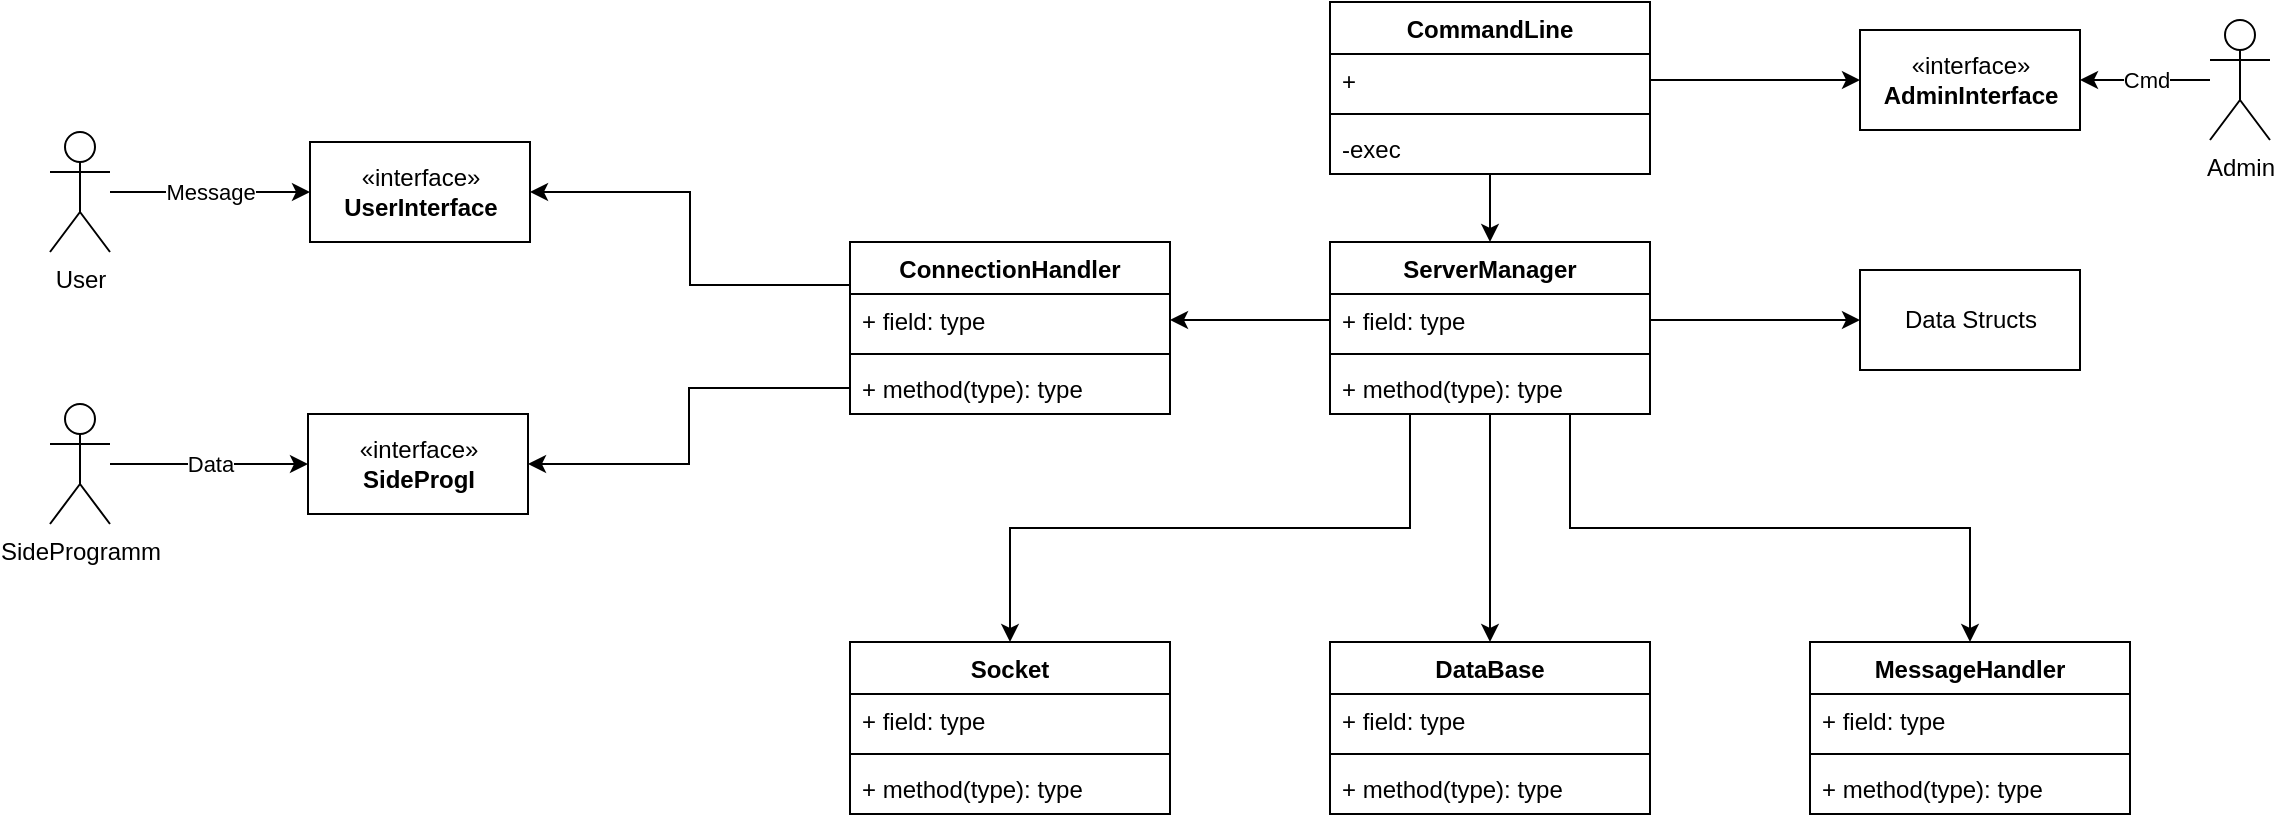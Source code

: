 <mxfile version="17.4.0" type="device"><diagram id="6jTg9z4jIEwQyFaRCjlt" name="Page-1"><mxGraphModel dx="2700" dy="1115" grid="1" gridSize="10" guides="1" tooltips="1" connect="1" arrows="1" fold="1" page="1" pageScale="1" pageWidth="827" pageHeight="1169" math="0" shadow="0"><root><mxCell id="0"/><mxCell id="1" parent="0"/><mxCell id="UfgQWl0zo4f63FpA1KGc-21" style="edgeStyle=orthogonalEdgeStyle;rounded=0;orthogonalLoop=1;jettySize=auto;html=1;entryX=0.5;entryY=0;entryDx=0;entryDy=0;" edge="1" parent="1" source="UfgQWl0zo4f63FpA1KGc-4" target="UfgQWl0zo4f63FpA1KGc-17"><mxGeometry relative="1" as="geometry"/></mxCell><mxCell id="UfgQWl0zo4f63FpA1KGc-4" value="CommandLine" style="swimlane;fontStyle=1;align=center;verticalAlign=top;childLayout=stackLayout;horizontal=1;startSize=26;horizontalStack=0;resizeParent=1;resizeParentMax=0;resizeLast=0;collapsible=1;marginBottom=0;" vertex="1" parent="1"><mxGeometry x="240" y="200" width="160" height="86" as="geometry"/></mxCell><mxCell id="UfgQWl0zo4f63FpA1KGc-5" value="+ " style="text;strokeColor=none;fillColor=none;align=left;verticalAlign=top;spacingLeft=4;spacingRight=4;overflow=hidden;rotatable=0;points=[[0,0.5],[1,0.5]];portConstraint=eastwest;" vertex="1" parent="UfgQWl0zo4f63FpA1KGc-4"><mxGeometry y="26" width="160" height="26" as="geometry"/></mxCell><mxCell id="UfgQWl0zo4f63FpA1KGc-6" value="" style="line;strokeWidth=1;fillColor=none;align=left;verticalAlign=middle;spacingTop=-1;spacingLeft=3;spacingRight=3;rotatable=0;labelPosition=right;points=[];portConstraint=eastwest;" vertex="1" parent="UfgQWl0zo4f63FpA1KGc-4"><mxGeometry y="52" width="160" height="8" as="geometry"/></mxCell><mxCell id="UfgQWl0zo4f63FpA1KGc-7" value="-exec" style="text;strokeColor=none;fillColor=none;align=left;verticalAlign=top;spacingLeft=4;spacingRight=4;overflow=hidden;rotatable=0;points=[[0,0.5],[1,0.5]];portConstraint=eastwest;" vertex="1" parent="UfgQWl0zo4f63FpA1KGc-4"><mxGeometry y="60" width="160" height="26" as="geometry"/></mxCell><mxCell id="UfgQWl0zo4f63FpA1KGc-9" value="DataBase" style="swimlane;fontStyle=1;align=center;verticalAlign=top;childLayout=stackLayout;horizontal=1;startSize=26;horizontalStack=0;resizeParent=1;resizeParentMax=0;resizeLast=0;collapsible=1;marginBottom=0;" vertex="1" parent="1"><mxGeometry x="240" y="520" width="160" height="86" as="geometry"/></mxCell><mxCell id="UfgQWl0zo4f63FpA1KGc-10" value="+ field: type" style="text;strokeColor=none;fillColor=none;align=left;verticalAlign=top;spacingLeft=4;spacingRight=4;overflow=hidden;rotatable=0;points=[[0,0.5],[1,0.5]];portConstraint=eastwest;" vertex="1" parent="UfgQWl0zo4f63FpA1KGc-9"><mxGeometry y="26" width="160" height="26" as="geometry"/></mxCell><mxCell id="UfgQWl0zo4f63FpA1KGc-11" value="" style="line;strokeWidth=1;fillColor=none;align=left;verticalAlign=middle;spacingTop=-1;spacingLeft=3;spacingRight=3;rotatable=0;labelPosition=right;points=[];portConstraint=eastwest;" vertex="1" parent="UfgQWl0zo4f63FpA1KGc-9"><mxGeometry y="52" width="160" height="8" as="geometry"/></mxCell><mxCell id="UfgQWl0zo4f63FpA1KGc-12" value="+ method(type): type" style="text;strokeColor=none;fillColor=none;align=left;verticalAlign=top;spacingLeft=4;spacingRight=4;overflow=hidden;rotatable=0;points=[[0,0.5],[1,0.5]];portConstraint=eastwest;" vertex="1" parent="UfgQWl0zo4f63FpA1KGc-9"><mxGeometry y="60" width="160" height="26" as="geometry"/></mxCell><mxCell id="UfgQWl0zo4f63FpA1KGc-13" value="Socket" style="swimlane;fontStyle=1;align=center;verticalAlign=top;childLayout=stackLayout;horizontal=1;startSize=26;horizontalStack=0;resizeParent=1;resizeParentMax=0;resizeLast=0;collapsible=1;marginBottom=0;" vertex="1" parent="1"><mxGeometry y="520" width="160" height="86" as="geometry"/></mxCell><mxCell id="UfgQWl0zo4f63FpA1KGc-14" value="+ field: type" style="text;strokeColor=none;fillColor=none;align=left;verticalAlign=top;spacingLeft=4;spacingRight=4;overflow=hidden;rotatable=0;points=[[0,0.5],[1,0.5]];portConstraint=eastwest;" vertex="1" parent="UfgQWl0zo4f63FpA1KGc-13"><mxGeometry y="26" width="160" height="26" as="geometry"/></mxCell><mxCell id="UfgQWl0zo4f63FpA1KGc-15" value="" style="line;strokeWidth=1;fillColor=none;align=left;verticalAlign=middle;spacingTop=-1;spacingLeft=3;spacingRight=3;rotatable=0;labelPosition=right;points=[];portConstraint=eastwest;" vertex="1" parent="UfgQWl0zo4f63FpA1KGc-13"><mxGeometry y="52" width="160" height="8" as="geometry"/></mxCell><mxCell id="UfgQWl0zo4f63FpA1KGc-16" value="+ method(type): type" style="text;strokeColor=none;fillColor=none;align=left;verticalAlign=top;spacingLeft=4;spacingRight=4;overflow=hidden;rotatable=0;points=[[0,0.5],[1,0.5]];portConstraint=eastwest;" vertex="1" parent="UfgQWl0zo4f63FpA1KGc-13"><mxGeometry y="60" width="160" height="26" as="geometry"/></mxCell><mxCell id="UfgQWl0zo4f63FpA1KGc-25" style="edgeStyle=orthogonalEdgeStyle;rounded=0;orthogonalLoop=1;jettySize=auto;html=1;exitX=0.25;exitY=1;exitDx=0;exitDy=0;entryX=0.5;entryY=0;entryDx=0;entryDy=0;" edge="1" parent="1" source="UfgQWl0zo4f63FpA1KGc-17" target="UfgQWl0zo4f63FpA1KGc-13"><mxGeometry relative="1" as="geometry"/></mxCell><mxCell id="UfgQWl0zo4f63FpA1KGc-27" style="edgeStyle=orthogonalEdgeStyle;rounded=0;orthogonalLoop=1;jettySize=auto;html=1;exitX=0.5;exitY=1;exitDx=0;exitDy=0;entryX=0.5;entryY=0;entryDx=0;entryDy=0;" edge="1" parent="1" source="UfgQWl0zo4f63FpA1KGc-17" target="UfgQWl0zo4f63FpA1KGc-9"><mxGeometry relative="1" as="geometry"/></mxCell><mxCell id="UfgQWl0zo4f63FpA1KGc-33" style="edgeStyle=orthogonalEdgeStyle;rounded=0;orthogonalLoop=1;jettySize=auto;html=1;exitX=0.75;exitY=1;exitDx=0;exitDy=0;entryX=0.5;entryY=0;entryDx=0;entryDy=0;" edge="1" parent="1" source="UfgQWl0zo4f63FpA1KGc-17" target="UfgQWl0zo4f63FpA1KGc-29"><mxGeometry relative="1" as="geometry"/></mxCell><mxCell id="UfgQWl0zo4f63FpA1KGc-17" value="ServerManager" style="swimlane;fontStyle=1;align=center;verticalAlign=top;childLayout=stackLayout;horizontal=1;startSize=26;horizontalStack=0;resizeParent=1;resizeParentMax=0;resizeLast=0;collapsible=1;marginBottom=0;" vertex="1" parent="1"><mxGeometry x="240" y="320" width="160" height="86" as="geometry"/></mxCell><mxCell id="UfgQWl0zo4f63FpA1KGc-18" value="+ field: type" style="text;strokeColor=none;fillColor=none;align=left;verticalAlign=top;spacingLeft=4;spacingRight=4;overflow=hidden;rotatable=0;points=[[0,0.5],[1,0.5]];portConstraint=eastwest;" vertex="1" parent="UfgQWl0zo4f63FpA1KGc-17"><mxGeometry y="26" width="160" height="26" as="geometry"/></mxCell><mxCell id="UfgQWl0zo4f63FpA1KGc-19" value="" style="line;strokeWidth=1;fillColor=none;align=left;verticalAlign=middle;spacingTop=-1;spacingLeft=3;spacingRight=3;rotatable=0;labelPosition=right;points=[];portConstraint=eastwest;" vertex="1" parent="UfgQWl0zo4f63FpA1KGc-17"><mxGeometry y="52" width="160" height="8" as="geometry"/></mxCell><mxCell id="UfgQWl0zo4f63FpA1KGc-20" value="+ method(type): type" style="text;strokeColor=none;fillColor=none;align=left;verticalAlign=top;spacingLeft=4;spacingRight=4;overflow=hidden;rotatable=0;points=[[0,0.5],[1,0.5]];portConstraint=eastwest;" vertex="1" parent="UfgQWl0zo4f63FpA1KGc-17"><mxGeometry y="60" width="160" height="26" as="geometry"/></mxCell><mxCell id="UfgQWl0zo4f63FpA1KGc-24" value="«interface»&lt;br&gt;&lt;div&gt;&lt;b&gt;AdminInterface&lt;/b&gt;&lt;/div&gt;" style="html=1;" vertex="1" parent="1"><mxGeometry x="505" y="214" width="110" height="50" as="geometry"/></mxCell><mxCell id="UfgQWl0zo4f63FpA1KGc-26" style="edgeStyle=orthogonalEdgeStyle;rounded=0;orthogonalLoop=1;jettySize=auto;html=1;exitX=1;exitY=0.5;exitDx=0;exitDy=0;entryX=0;entryY=0.5;entryDx=0;entryDy=0;" edge="1" parent="1" source="UfgQWl0zo4f63FpA1KGc-5" target="UfgQWl0zo4f63FpA1KGc-24"><mxGeometry relative="1" as="geometry"/></mxCell><mxCell id="UfgQWl0zo4f63FpA1KGc-29" value="MessageHandler&#xA;" style="swimlane;fontStyle=1;align=center;verticalAlign=top;childLayout=stackLayout;horizontal=1;startSize=26;horizontalStack=0;resizeParent=1;resizeParentMax=0;resizeLast=0;collapsible=1;marginBottom=0;" vertex="1" parent="1"><mxGeometry x="480" y="520" width="160" height="86" as="geometry"/></mxCell><mxCell id="UfgQWl0zo4f63FpA1KGc-30" value="+ field: type" style="text;strokeColor=none;fillColor=none;align=left;verticalAlign=top;spacingLeft=4;spacingRight=4;overflow=hidden;rotatable=0;points=[[0,0.5],[1,0.5]];portConstraint=eastwest;" vertex="1" parent="UfgQWl0zo4f63FpA1KGc-29"><mxGeometry y="26" width="160" height="26" as="geometry"/></mxCell><mxCell id="UfgQWl0zo4f63FpA1KGc-31" value="" style="line;strokeWidth=1;fillColor=none;align=left;verticalAlign=middle;spacingTop=-1;spacingLeft=3;spacingRight=3;rotatable=0;labelPosition=right;points=[];portConstraint=eastwest;" vertex="1" parent="UfgQWl0zo4f63FpA1KGc-29"><mxGeometry y="52" width="160" height="8" as="geometry"/></mxCell><mxCell id="UfgQWl0zo4f63FpA1KGc-32" value="+ method(type): type" style="text;strokeColor=none;fillColor=none;align=left;verticalAlign=top;spacingLeft=4;spacingRight=4;overflow=hidden;rotatable=0;points=[[0,0.5],[1,0.5]];portConstraint=eastwest;" vertex="1" parent="UfgQWl0zo4f63FpA1KGc-29"><mxGeometry y="60" width="160" height="26" as="geometry"/></mxCell><mxCell id="UfgQWl0zo4f63FpA1KGc-75" value="Cmd" style="edgeStyle=orthogonalEdgeStyle;rounded=0;orthogonalLoop=1;jettySize=auto;html=1;entryX=1;entryY=0.5;entryDx=0;entryDy=0;" edge="1" parent="1" source="UfgQWl0zo4f63FpA1KGc-34" target="UfgQWl0zo4f63FpA1KGc-24"><mxGeometry relative="1" as="geometry"/></mxCell><mxCell id="UfgQWl0zo4f63FpA1KGc-34" value="Admin" style="shape=umlActor;verticalLabelPosition=bottom;verticalAlign=top;html=1;" vertex="1" parent="1"><mxGeometry x="680" y="209" width="30" height="60" as="geometry"/></mxCell><mxCell id="UfgQWl0zo4f63FpA1KGc-36" value="Data Structs" style="html=1;" vertex="1" parent="1"><mxGeometry x="505" y="334" width="110" height="50" as="geometry"/></mxCell><mxCell id="UfgQWl0zo4f63FpA1KGc-37" style="edgeStyle=orthogonalEdgeStyle;rounded=0;orthogonalLoop=1;jettySize=auto;html=1;exitX=1;exitY=0.5;exitDx=0;exitDy=0;entryX=0;entryY=0.5;entryDx=0;entryDy=0;" edge="1" parent="1" source="UfgQWl0zo4f63FpA1KGc-18" target="UfgQWl0zo4f63FpA1KGc-36"><mxGeometry relative="1" as="geometry"/></mxCell><mxCell id="UfgQWl0zo4f63FpA1KGc-55" style="edgeStyle=orthogonalEdgeStyle;rounded=0;orthogonalLoop=1;jettySize=auto;html=1;exitX=0;exitY=0.25;exitDx=0;exitDy=0;entryX=1;entryY=0.5;entryDx=0;entryDy=0;" edge="1" parent="1" source="UfgQWl0zo4f63FpA1KGc-38" target="UfgQWl0zo4f63FpA1KGc-51"><mxGeometry relative="1" as="geometry"/></mxCell><mxCell id="UfgQWl0zo4f63FpA1KGc-38" value="ConnectionHandler" style="swimlane;fontStyle=1;align=center;verticalAlign=top;childLayout=stackLayout;horizontal=1;startSize=26;horizontalStack=0;resizeParent=1;resizeParentMax=0;resizeLast=0;collapsible=1;marginBottom=0;" vertex="1" parent="1"><mxGeometry y="320" width="160" height="86" as="geometry"/></mxCell><mxCell id="UfgQWl0zo4f63FpA1KGc-39" value="+ field: type" style="text;strokeColor=none;fillColor=none;align=left;verticalAlign=top;spacingLeft=4;spacingRight=4;overflow=hidden;rotatable=0;points=[[0,0.5],[1,0.5]];portConstraint=eastwest;" vertex="1" parent="UfgQWl0zo4f63FpA1KGc-38"><mxGeometry y="26" width="160" height="26" as="geometry"/></mxCell><mxCell id="UfgQWl0zo4f63FpA1KGc-40" value="" style="line;strokeWidth=1;fillColor=none;align=left;verticalAlign=middle;spacingTop=-1;spacingLeft=3;spacingRight=3;rotatable=0;labelPosition=right;points=[];portConstraint=eastwest;" vertex="1" parent="UfgQWl0zo4f63FpA1KGc-38"><mxGeometry y="52" width="160" height="8" as="geometry"/></mxCell><mxCell id="UfgQWl0zo4f63FpA1KGc-41" value="+ method(type): type" style="text;strokeColor=none;fillColor=none;align=left;verticalAlign=top;spacingLeft=4;spacingRight=4;overflow=hidden;rotatable=0;points=[[0,0.5],[1,0.5]];portConstraint=eastwest;" vertex="1" parent="UfgQWl0zo4f63FpA1KGc-38"><mxGeometry y="60" width="160" height="26" as="geometry"/></mxCell><mxCell id="UfgQWl0zo4f63FpA1KGc-42" style="edgeStyle=orthogonalEdgeStyle;rounded=0;orthogonalLoop=1;jettySize=auto;html=1;exitX=0;exitY=0.5;exitDx=0;exitDy=0;entryX=1;entryY=0.5;entryDx=0;entryDy=0;" edge="1" parent="1" source="UfgQWl0zo4f63FpA1KGc-18" target="UfgQWl0zo4f63FpA1KGc-39"><mxGeometry relative="1" as="geometry"/></mxCell><mxCell id="UfgQWl0zo4f63FpA1KGc-51" value="«interface»&lt;br&gt;&lt;b&gt;UserInterface&lt;/b&gt;" style="html=1;" vertex="1" parent="1"><mxGeometry x="-270" y="270" width="110" height="50" as="geometry"/></mxCell><mxCell id="UfgQWl0zo4f63FpA1KGc-52" value="«interface»&lt;br&gt;&lt;b&gt;SideProgI&lt;/b&gt;" style="html=1;" vertex="1" parent="1"><mxGeometry x="-271" y="406" width="110" height="50" as="geometry"/></mxCell><mxCell id="UfgQWl0zo4f63FpA1KGc-53" style="edgeStyle=orthogonalEdgeStyle;rounded=0;orthogonalLoop=1;jettySize=auto;html=1;exitX=0;exitY=0.5;exitDx=0;exitDy=0;entryX=1;entryY=0.5;entryDx=0;entryDy=0;" edge="1" parent="1" source="UfgQWl0zo4f63FpA1KGc-41" target="UfgQWl0zo4f63FpA1KGc-52"><mxGeometry relative="1" as="geometry"/></mxCell><mxCell id="UfgQWl0zo4f63FpA1KGc-72" value="Message" style="edgeStyle=orthogonalEdgeStyle;rounded=0;orthogonalLoop=1;jettySize=auto;html=1;entryX=0;entryY=0.5;entryDx=0;entryDy=0;" edge="1" parent="1" source="UfgQWl0zo4f63FpA1KGc-71" target="UfgQWl0zo4f63FpA1KGc-51"><mxGeometry relative="1" as="geometry"/></mxCell><mxCell id="UfgQWl0zo4f63FpA1KGc-71" value="User" style="shape=umlActor;verticalLabelPosition=bottom;verticalAlign=top;html=1;" vertex="1" parent="1"><mxGeometry x="-400" y="265" width="30" height="60" as="geometry"/></mxCell><mxCell id="UfgQWl0zo4f63FpA1KGc-74" value="Data" style="edgeStyle=orthogonalEdgeStyle;rounded=0;orthogonalLoop=1;jettySize=auto;html=1;entryX=0;entryY=0.5;entryDx=0;entryDy=0;" edge="1" parent="1" source="UfgQWl0zo4f63FpA1KGc-73" target="UfgQWl0zo4f63FpA1KGc-52"><mxGeometry relative="1" as="geometry"/></mxCell><mxCell id="UfgQWl0zo4f63FpA1KGc-73" value="&lt;div&gt;SideProgramm&lt;/div&gt;" style="shape=umlActor;verticalLabelPosition=bottom;verticalAlign=top;html=1;" vertex="1" parent="1"><mxGeometry x="-400" y="401" width="30" height="60" as="geometry"/></mxCell></root></mxGraphModel></diagram></mxfile>